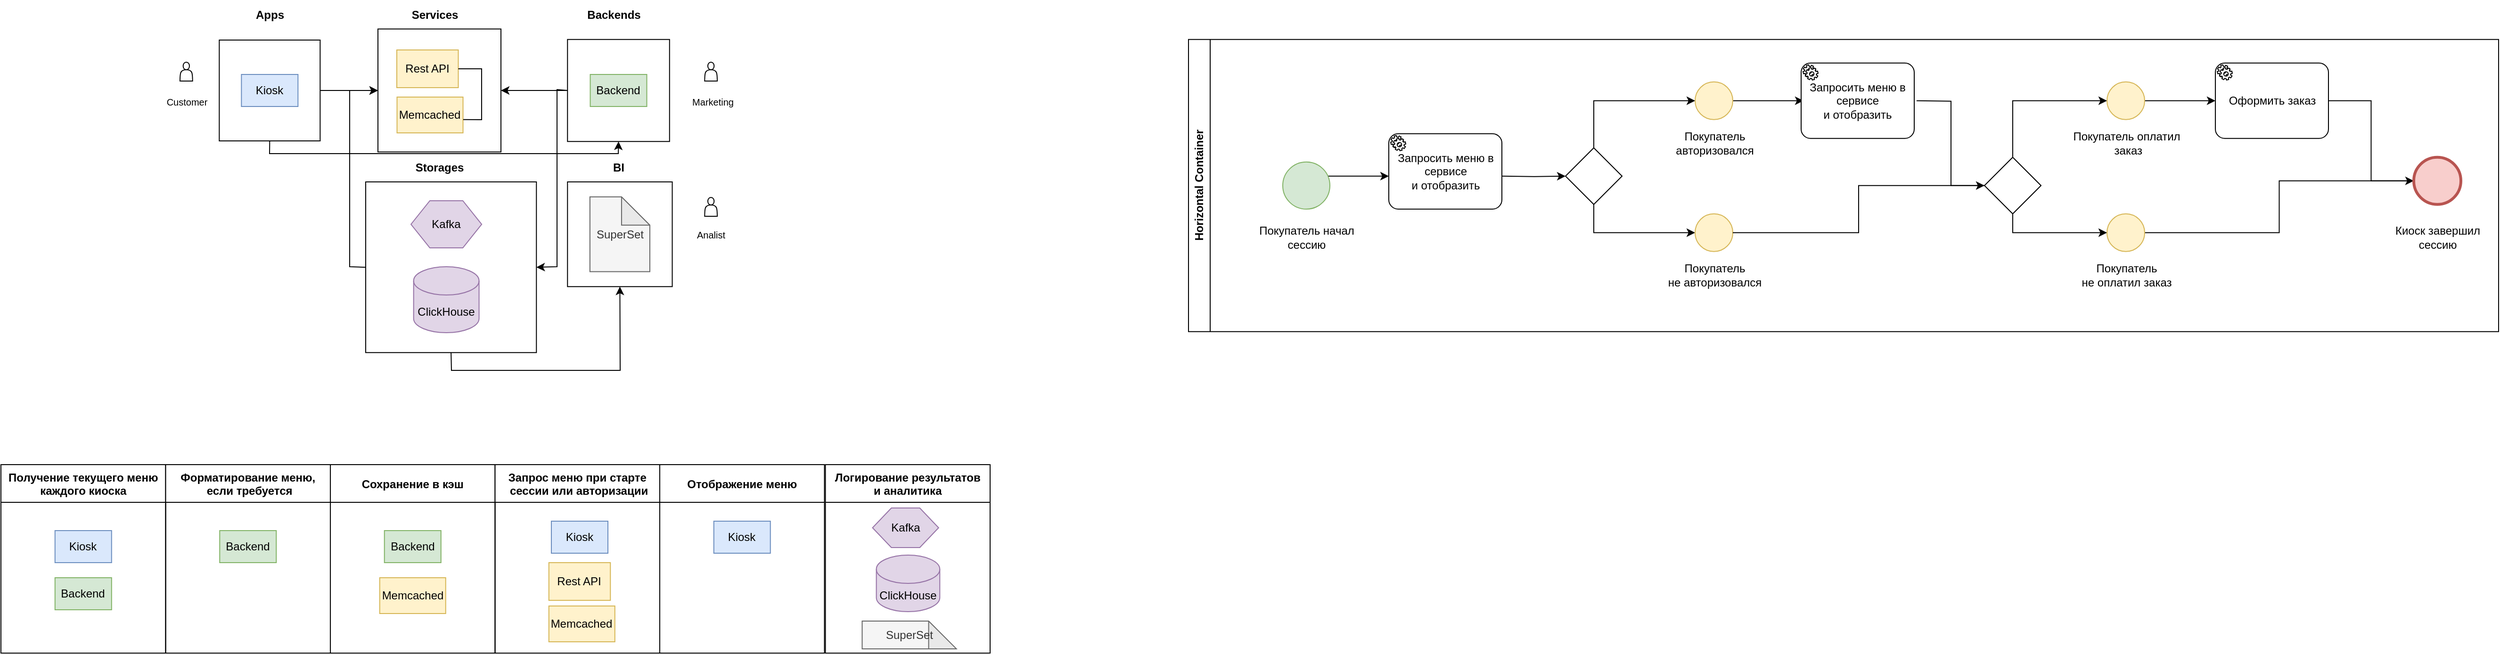 <mxfile version="22.0.8" type="github">
  <diagram name="Страница — 1" id="uuPunn66r2rukF14f9i6">
    <mxGraphModel dx="2261" dy="758" grid="1" gridSize="10" guides="1" tooltips="1" connect="1" arrows="1" fold="1" page="1" pageScale="1" pageWidth="827" pageHeight="1169" math="0" shadow="0">
      <root>
        <mxCell id="0" />
        <mxCell id="1" parent="0" />
        <mxCell id="czhev17gwFyfPBeKOFzl-35" value="" style="whiteSpace=wrap;html=1;aspect=fixed;fillColor=none;" parent="1" vertex="1">
          <mxGeometry x="237" y="260" width="181.13" height="181.13" as="geometry" />
        </mxCell>
        <mxCell id="czhev17gwFyfPBeKOFzl-47" value="" style="whiteSpace=wrap;html=1;aspect=fixed;fillColor=none;" parent="1" vertex="1">
          <mxGeometry x="451.13" y="260" width="111.13" height="111.13" as="geometry" />
        </mxCell>
        <mxCell id="czhev17gwFyfPBeKOFzl-18" value="" style="whiteSpace=wrap;html=1;aspect=fixed;fillColor=none;" parent="1" vertex="1">
          <mxGeometry x="250" y="97.75" width="130.5" height="130.5" as="geometry" />
        </mxCell>
        <mxCell id="czhev17gwFyfPBeKOFzl-29" style="edgeStyle=orthogonalEdgeStyle;rounded=0;orthogonalLoop=1;jettySize=auto;html=1;entryX=0;entryY=0.5;entryDx=0;entryDy=0;" parent="1" source="czhev17gwFyfPBeKOFzl-17" target="czhev17gwFyfPBeKOFzl-18" edge="1">
          <mxGeometry relative="1" as="geometry" />
        </mxCell>
        <mxCell id="czhev17gwFyfPBeKOFzl-17" value="" style="whiteSpace=wrap;html=1;aspect=fixed;fillColor=none;" parent="1" vertex="1">
          <mxGeometry x="81.66" y="109.5" width="107" height="107" as="geometry" />
        </mxCell>
        <mxCell id="2" value="Kiosk" style="whiteSpace=wrap;strokeWidth=1;fillColor=#dae8fc;strokeColor=#6c8ebf;" parent="1" vertex="1">
          <mxGeometry x="105.16" y="146" width="60" height="34" as="geometry" />
        </mxCell>
        <mxCell id="czhev17gwFyfPBeKOFzl-12" value="Rest API" style="rounded=0;whiteSpace=wrap;html=1;fillColor=#fff2cc;strokeColor=#d6b656;" parent="1" vertex="1">
          <mxGeometry x="270" y="120" width="65.25" height="40" as="geometry" />
        </mxCell>
        <mxCell id="czhev17gwFyfPBeKOFzl-14" value="Memcached" style="rounded=0;whiteSpace=wrap;html=1;fillColor=#fff2cc;strokeColor=#d6b656;" parent="1" vertex="1">
          <mxGeometry x="270.25" y="170" width="70" height="38" as="geometry" />
        </mxCell>
        <mxCell id="czhev17gwFyfPBeKOFzl-16" value="&lt;font style=&quot;font-size: 10px;&quot;&gt;Customer&lt;/font&gt;" style="text;html=1;align=center;verticalAlign=middle;resizable=0;points=[];autosize=1;strokeColor=none;fillColor=none;" parent="1" vertex="1">
          <mxGeometry x="11.66" y="160" width="70" height="30" as="geometry" />
        </mxCell>
        <mxCell id="czhev17gwFyfPBeKOFzl-19" value="" style="shape=actor;whiteSpace=wrap;html=1;" parent="1" vertex="1">
          <mxGeometry x="39.99" y="133" width="13.33" height="20" as="geometry" />
        </mxCell>
        <mxCell id="czhev17gwFyfPBeKOFzl-30" value="" style="endArrow=none;html=1;rounded=0;exitX=1.003;exitY=0.628;exitDx=0;exitDy=0;exitPerimeter=0;" parent="1" source="czhev17gwFyfPBeKOFzl-14" target="czhev17gwFyfPBeKOFzl-12" edge="1">
          <mxGeometry width="50" height="50" relative="1" as="geometry">
            <mxPoint x="380" y="240" as="sourcePoint" />
            <mxPoint x="430" y="190" as="targetPoint" />
            <Array as="points">
              <mxPoint x="360" y="194" />
              <mxPoint x="360" y="140" />
            </Array>
          </mxGeometry>
        </mxCell>
        <mxCell id="czhev17gwFyfPBeKOFzl-34" value="" style="edgeStyle=orthogonalEdgeStyle;rounded=0;orthogonalLoop=1;jettySize=auto;html=1;entryX=1;entryY=0.5;entryDx=0;entryDy=0;" parent="1" source="czhev17gwFyfPBeKOFzl-31" target="czhev17gwFyfPBeKOFzl-18" edge="1">
          <mxGeometry relative="1" as="geometry" />
        </mxCell>
        <mxCell id="czhev17gwFyfPBeKOFzl-31" value="" style="whiteSpace=wrap;html=1;aspect=fixed;fillColor=none;" parent="1" vertex="1">
          <mxGeometry x="451.13" y="108.88" width="108.25" height="108.25" as="geometry" />
        </mxCell>
        <mxCell id="czhev17gwFyfPBeKOFzl-32" value="Backend" style="whiteSpace=wrap;strokeWidth=1;fillColor=#d5e8d4;strokeColor=#82b366;" parent="1" vertex="1">
          <mxGeometry x="475.25" y="146" width="60" height="34" as="geometry" />
        </mxCell>
        <mxCell id="czhev17gwFyfPBeKOFzl-33" value="&lt;span style=&quot;font-size: 10px;&quot;&gt;Marketing&lt;/span&gt;" style="text;html=1;align=center;verticalAlign=middle;resizable=0;points=[];autosize=1;strokeColor=none;fillColor=none;" parent="1" vertex="1">
          <mxGeometry x="570" y="160" width="70" height="30" as="geometry" />
        </mxCell>
        <mxCell id="czhev17gwFyfPBeKOFzl-36" value="Apps" style="text;html=1;align=center;verticalAlign=middle;resizable=0;points=[];autosize=1;strokeColor=none;fillColor=none;fontStyle=1" parent="1" vertex="1">
          <mxGeometry x="110.16" y="67.75" width="50" height="30" as="geometry" />
        </mxCell>
        <mxCell id="czhev17gwFyfPBeKOFzl-37" value="Services" style="text;html=1;align=center;verticalAlign=middle;resizable=0;points=[];autosize=1;strokeColor=none;fillColor=none;fontStyle=1" parent="1" vertex="1">
          <mxGeometry x="275.25" y="67.75" width="70" height="30" as="geometry" />
        </mxCell>
        <mxCell id="czhev17gwFyfPBeKOFzl-38" value="Backends" style="text;html=1;align=center;verticalAlign=middle;resizable=0;points=[];autosize=1;strokeColor=none;fillColor=none;fontStyle=1" parent="1" vertex="1">
          <mxGeometry x="460.25" y="67.75" width="80" height="30" as="geometry" />
        </mxCell>
        <mxCell id="czhev17gwFyfPBeKOFzl-39" value="Storages" style="text;html=1;align=center;verticalAlign=middle;resizable=0;points=[];autosize=1;strokeColor=none;fillColor=none;fontStyle=1" parent="1" vertex="1">
          <mxGeometry x="280.25" y="230" width="70" height="30" as="geometry" />
        </mxCell>
        <mxCell id="czhev17gwFyfPBeKOFzl-42" value="ClickHouse" style="shape=cylinder3;whiteSpace=wrap;html=1;boundedLbl=1;backgroundOutline=1;size=15;fillColor=#e1d5e7;strokeColor=#9673a6;" parent="1" vertex="1">
          <mxGeometry x="287.85" y="350" width="69.43" height="70" as="geometry" />
        </mxCell>
        <mxCell id="czhev17gwFyfPBeKOFzl-43" value="Kafka" style="shape=hexagon;perimeter=hexagonPerimeter2;whiteSpace=wrap;html=1;fixedSize=1;fillColor=#e1d5e7;strokeColor=#9673a6;" parent="1" vertex="1">
          <mxGeometry x="285.06" y="280" width="75" height="50" as="geometry" />
        </mxCell>
        <mxCell id="czhev17gwFyfPBeKOFzl-44" value="" style="endArrow=classic;html=1;rounded=0;exitX=0;exitY=0.5;exitDx=0;exitDy=0;entryX=1;entryY=0.5;entryDx=0;entryDy=0;" parent="1" source="czhev17gwFyfPBeKOFzl-31" target="czhev17gwFyfPBeKOFzl-35" edge="1">
          <mxGeometry width="50" height="50" relative="1" as="geometry">
            <mxPoint x="380" y="320" as="sourcePoint" />
            <mxPoint x="430" y="270" as="targetPoint" />
            <Array as="points">
              <mxPoint x="440" y="162" />
              <mxPoint x="440" y="350" />
            </Array>
          </mxGeometry>
        </mxCell>
        <mxCell id="czhev17gwFyfPBeKOFzl-45" value="" style="endArrow=classic;html=1;rounded=0;exitX=0;exitY=0.5;exitDx=0;exitDy=0;entryX=0;entryY=0.5;entryDx=0;entryDy=0;" parent="1" source="czhev17gwFyfPBeKOFzl-35" target="czhev17gwFyfPBeKOFzl-18" edge="1">
          <mxGeometry width="50" height="50" relative="1" as="geometry">
            <mxPoint x="380" y="320" as="sourcePoint" />
            <mxPoint x="430" y="270" as="targetPoint" />
            <Array as="points">
              <mxPoint x="220" y="350" />
              <mxPoint x="220" y="163" />
            </Array>
          </mxGeometry>
        </mxCell>
        <mxCell id="czhev17gwFyfPBeKOFzl-48" value="BI" style="text;html=1;align=center;verticalAlign=middle;resizable=0;points=[];autosize=1;strokeColor=none;fillColor=none;fontStyle=1" parent="1" vertex="1">
          <mxGeometry x="485.25" y="230" width="40" height="30" as="geometry" />
        </mxCell>
        <mxCell id="czhev17gwFyfPBeKOFzl-51" value="SuperSet" style="shape=note;whiteSpace=wrap;html=1;backgroundOutline=1;darkOpacity=0.05;fillColor=#f5f5f5;fontColor=#333333;strokeColor=#666666;" parent="1" vertex="1">
          <mxGeometry x="474.92" y="275.84" width="63.55" height="79.44" as="geometry" />
        </mxCell>
        <mxCell id="czhev17gwFyfPBeKOFzl-52" value="" style="shape=actor;whiteSpace=wrap;html=1;" parent="1" vertex="1">
          <mxGeometry x="596.67" y="133" width="13.33" height="20" as="geometry" />
        </mxCell>
        <mxCell id="czhev17gwFyfPBeKOFzl-55" value="" style="endArrow=classic;html=1;rounded=0;exitX=0.5;exitY=1;exitDx=0;exitDy=0;entryX=0.5;entryY=1;entryDx=0;entryDy=0;" parent="1" source="czhev17gwFyfPBeKOFzl-35" target="czhev17gwFyfPBeKOFzl-47" edge="1">
          <mxGeometry width="50" height="50" relative="1" as="geometry">
            <mxPoint x="401.13" y="510" as="sourcePoint" />
            <mxPoint x="451.13" y="460" as="targetPoint" />
            <Array as="points">
              <mxPoint x="328" y="460" />
              <mxPoint x="507" y="460" />
            </Array>
          </mxGeometry>
        </mxCell>
        <mxCell id="czhev17gwFyfPBeKOFzl-56" value="" style="shape=actor;whiteSpace=wrap;html=1;" parent="1" vertex="1">
          <mxGeometry x="596.67" y="276.5" width="13.33" height="20" as="geometry" />
        </mxCell>
        <mxCell id="czhev17gwFyfPBeKOFzl-57" value="&lt;span style=&quot;font-size: 10px;&quot;&gt;Analist&lt;/span&gt;" style="text;html=1;align=center;verticalAlign=middle;resizable=0;points=[];autosize=1;strokeColor=none;fillColor=none;" parent="1" vertex="1">
          <mxGeometry x="578.34" y="300.56" width="50" height="30" as="geometry" />
        </mxCell>
        <mxCell id="czhev17gwFyfPBeKOFzl-58" value="Получение текущего меню &#xa;каждого киоска" style="swimlane;startSize=40;" parent="1" vertex="1">
          <mxGeometry x="-150" y="560" width="174.75" height="200" as="geometry" />
        </mxCell>
        <mxCell id="czhev17gwFyfPBeKOFzl-66" value="Kiosk" style="whiteSpace=wrap;strokeWidth=1;fillColor=#dae8fc;strokeColor=#6c8ebf;" parent="czhev17gwFyfPBeKOFzl-58" vertex="1">
          <mxGeometry x="57.38" y="70" width="60" height="34" as="geometry" />
        </mxCell>
        <mxCell id="czhev17gwFyfPBeKOFzl-69" value="Backend" style="whiteSpace=wrap;strokeWidth=1;fillColor=#d5e8d4;strokeColor=#82b366;" parent="czhev17gwFyfPBeKOFzl-58" vertex="1">
          <mxGeometry x="57.38" y="120" width="60" height="34" as="geometry" />
        </mxCell>
        <mxCell id="czhev17gwFyfPBeKOFzl-59" value="Форматирование меню,&#xa; если требуется" style="swimlane;startSize=40;" parent="1" vertex="1">
          <mxGeometry x="24.75" y="560" width="174.75" height="200" as="geometry" />
        </mxCell>
        <mxCell id="czhev17gwFyfPBeKOFzl-73" value="Backend" style="whiteSpace=wrap;strokeWidth=1;fillColor=#d5e8d4;strokeColor=#82b366;" parent="czhev17gwFyfPBeKOFzl-59" vertex="1">
          <mxGeometry x="57.37" y="70" width="60" height="34" as="geometry" />
        </mxCell>
        <mxCell id="czhev17gwFyfPBeKOFzl-60" value="Сохранение в кэш" style="swimlane;startSize=40;" parent="1" vertex="1">
          <mxGeometry x="199.5" y="560" width="174.75" height="200" as="geometry" />
        </mxCell>
        <mxCell id="czhev17gwFyfPBeKOFzl-74" value="Backend" style="whiteSpace=wrap;strokeWidth=1;fillColor=#d5e8d4;strokeColor=#82b366;" parent="czhev17gwFyfPBeKOFzl-60" vertex="1">
          <mxGeometry x="57.37" y="70" width="60" height="34" as="geometry" />
        </mxCell>
        <mxCell id="czhev17gwFyfPBeKOFzl-79" value="Memcached" style="rounded=0;whiteSpace=wrap;html=1;fillColor=#fff2cc;strokeColor=#d6b656;" parent="czhev17gwFyfPBeKOFzl-60" vertex="1">
          <mxGeometry x="52.37" y="120" width="70" height="38" as="geometry" />
        </mxCell>
        <mxCell id="czhev17gwFyfPBeKOFzl-61" value="Запрос меню при старте&#xa; сессии или авторизации" style="swimlane;startSize=40;" parent="1" vertex="1">
          <mxGeometry x="374.25" y="560" width="174.75" height="200" as="geometry" />
        </mxCell>
        <mxCell id="czhev17gwFyfPBeKOFzl-84" value="Kiosk" style="whiteSpace=wrap;strokeWidth=1;fillColor=#dae8fc;strokeColor=#6c8ebf;" parent="czhev17gwFyfPBeKOFzl-61" vertex="1">
          <mxGeometry x="59.75" y="60" width="60" height="34" as="geometry" />
        </mxCell>
        <mxCell id="czhev17gwFyfPBeKOFzl-87" value="Rest API" style="rounded=0;whiteSpace=wrap;html=1;fillColor=#fff2cc;strokeColor=#d6b656;" parent="czhev17gwFyfPBeKOFzl-61" vertex="1">
          <mxGeometry x="57.12" y="104" width="65.25" height="40" as="geometry" />
        </mxCell>
        <mxCell id="czhev17gwFyfPBeKOFzl-88" value="Memcached" style="rounded=0;whiteSpace=wrap;html=1;fillColor=#fff2cc;strokeColor=#d6b656;" parent="czhev17gwFyfPBeKOFzl-61" vertex="1">
          <mxGeometry x="57.12" y="150" width="70" height="38" as="geometry" />
        </mxCell>
        <mxCell id="czhev17gwFyfPBeKOFzl-63" value="" style="endArrow=classic;html=1;rounded=0;exitX=0.5;exitY=1;exitDx=0;exitDy=0;entryX=0.5;entryY=1;entryDx=0;entryDy=0;" parent="1" source="czhev17gwFyfPBeKOFzl-17" target="czhev17gwFyfPBeKOFzl-31" edge="1">
          <mxGeometry width="50" height="50" relative="1" as="geometry">
            <mxPoint x="340" y="250" as="sourcePoint" />
            <mxPoint x="390" y="200" as="targetPoint" />
            <Array as="points">
              <mxPoint x="135" y="230" />
              <mxPoint x="505" y="230" />
            </Array>
          </mxGeometry>
        </mxCell>
        <mxCell id="czhev17gwFyfPBeKOFzl-64" value="Отображение меню" style="swimlane;startSize=40;" parent="1" vertex="1">
          <mxGeometry x="549" y="560" width="174.75" height="200" as="geometry" />
        </mxCell>
        <mxCell id="czhev17gwFyfPBeKOFzl-89" value="Kiosk" style="whiteSpace=wrap;strokeWidth=1;fillColor=#dae8fc;strokeColor=#6c8ebf;" parent="czhev17gwFyfPBeKOFzl-64" vertex="1">
          <mxGeometry x="57.37" y="60" width="60" height="34" as="geometry" />
        </mxCell>
        <mxCell id="czhev17gwFyfPBeKOFzl-65" value="Логирование результатов&#xa;и аналитика" style="swimlane;startSize=40;" parent="1" vertex="1">
          <mxGeometry x="724.75" y="560" width="174.75" height="200" as="geometry" />
        </mxCell>
        <mxCell id="czhev17gwFyfPBeKOFzl-90" value="Kafka" style="shape=hexagon;perimeter=hexagonPerimeter2;whiteSpace=wrap;html=1;fixedSize=1;fillColor=#e1d5e7;strokeColor=#9673a6;" parent="czhev17gwFyfPBeKOFzl-65" vertex="1">
          <mxGeometry x="50" y="46" width="70.12" height="42" as="geometry" />
        </mxCell>
        <mxCell id="czhev17gwFyfPBeKOFzl-91" value="ClickHouse" style="shape=cylinder3;whiteSpace=wrap;html=1;boundedLbl=1;backgroundOutline=1;size=15;fillColor=#e1d5e7;strokeColor=#9673a6;" parent="czhev17gwFyfPBeKOFzl-65" vertex="1">
          <mxGeometry x="54.06" y="96" width="67.33" height="60" as="geometry" />
        </mxCell>
        <mxCell id="czhev17gwFyfPBeKOFzl-92" value="SuperSet" style="shape=note;whiteSpace=wrap;html=1;backgroundOutline=1;darkOpacity=0.05;fillColor=#f5f5f5;fontColor=#333333;strokeColor=#666666;" parent="czhev17gwFyfPBeKOFzl-65" vertex="1">
          <mxGeometry x="39" y="166" width="100" height="29.44" as="geometry" />
        </mxCell>
        <mxCell id="z2-GsUIgdhguDz1_iUZ3-9" value="Horizontal Container" style="swimlane;horizontal=0;whiteSpace=wrap;html=1;" vertex="1" parent="1">
          <mxGeometry x="1110" y="108.88" width="1390" height="310" as="geometry" />
        </mxCell>
        <mxCell id="z2-GsUIgdhguDz1_iUZ3-30" style="edgeStyle=orthogonalEdgeStyle;rounded=0;orthogonalLoop=1;jettySize=auto;html=1;" edge="1" parent="z2-GsUIgdhguDz1_iUZ3-9" source="z2-GsUIgdhguDz1_iUZ3-11">
          <mxGeometry relative="1" as="geometry">
            <mxPoint x="652.5" y="65" as="targetPoint" />
          </mxGeometry>
        </mxCell>
        <mxCell id="z2-GsUIgdhguDz1_iUZ3-11" value="" style="ellipse;whiteSpace=wrap;html=1;aspect=fixed;fillColor=#fff2cc;strokeColor=#d6b656;" vertex="1" parent="z2-GsUIgdhguDz1_iUZ3-9">
          <mxGeometry x="537.5" y="45" width="40" height="40" as="geometry" />
        </mxCell>
        <mxCell id="z2-GsUIgdhguDz1_iUZ3-12" value="Покупатель &lt;br&gt;авторизовался" style="text;html=1;align=center;verticalAlign=middle;resizable=0;points=[];autosize=1;strokeColor=none;fillColor=none;" vertex="1" parent="z2-GsUIgdhguDz1_iUZ3-9">
          <mxGeometry x="502.5" y="90.0" width="110" height="40" as="geometry" />
        </mxCell>
        <mxCell id="z2-GsUIgdhguDz1_iUZ3-28" style="edgeStyle=orthogonalEdgeStyle;rounded=0;orthogonalLoop=1;jettySize=auto;html=1;exitX=0.5;exitY=0;exitDx=0;exitDy=0;entryX=0;entryY=0.5;entryDx=0;entryDy=0;" edge="1" parent="z2-GsUIgdhguDz1_iUZ3-9" source="z2-GsUIgdhguDz1_iUZ3-13" target="z2-GsUIgdhguDz1_iUZ3-11">
          <mxGeometry relative="1" as="geometry" />
        </mxCell>
        <mxCell id="z2-GsUIgdhguDz1_iUZ3-51" style="edgeStyle=orthogonalEdgeStyle;rounded=0;orthogonalLoop=1;jettySize=auto;html=1;entryX=0;entryY=0.5;entryDx=0;entryDy=0;exitX=0.5;exitY=1;exitDx=0;exitDy=0;" edge="1" parent="z2-GsUIgdhguDz1_iUZ3-9" source="z2-GsUIgdhguDz1_iUZ3-13" target="z2-GsUIgdhguDz1_iUZ3-17">
          <mxGeometry relative="1" as="geometry" />
        </mxCell>
        <mxCell id="z2-GsUIgdhguDz1_iUZ3-13" value="" style="rhombus;whiteSpace=wrap;html=1;" vertex="1" parent="z2-GsUIgdhguDz1_iUZ3-9">
          <mxGeometry x="400" y="115" width="60" height="60" as="geometry" />
        </mxCell>
        <mxCell id="z2-GsUIgdhguDz1_iUZ3-26" style="edgeStyle=orthogonalEdgeStyle;rounded=0;orthogonalLoop=1;jettySize=auto;html=1;entryX=0;entryY=0.5;entryDx=0;entryDy=0;" edge="1" parent="z2-GsUIgdhguDz1_iUZ3-9">
          <mxGeometry relative="1" as="geometry">
            <mxPoint x="142.5" y="145.02" as="sourcePoint" />
            <mxPoint x="212.5" y="145" as="targetPoint" />
          </mxGeometry>
        </mxCell>
        <mxCell id="z2-GsUIgdhguDz1_iUZ3-3" value="Покупатель начал &lt;br&gt;сессию" style="text;html=1;align=center;verticalAlign=middle;resizable=0;points=[];autosize=1;strokeColor=none;fillColor=none;" vertex="1" parent="z2-GsUIgdhguDz1_iUZ3-9">
          <mxGeometry x="65" y="190" width="120" height="40" as="geometry" />
        </mxCell>
        <mxCell id="z2-GsUIgdhguDz1_iUZ3-27" style="edgeStyle=orthogonalEdgeStyle;rounded=0;orthogonalLoop=1;jettySize=auto;html=1;entryX=0;entryY=0.5;entryDx=0;entryDy=0;" edge="1" parent="z2-GsUIgdhguDz1_iUZ3-9" target="z2-GsUIgdhguDz1_iUZ3-13">
          <mxGeometry relative="1" as="geometry">
            <mxPoint x="332.5" y="145" as="sourcePoint" />
          </mxGeometry>
        </mxCell>
        <mxCell id="z2-GsUIgdhguDz1_iUZ3-17" value="" style="ellipse;whiteSpace=wrap;html=1;aspect=fixed;fillColor=#fff2cc;strokeColor=#d6b656;" vertex="1" parent="z2-GsUIgdhguDz1_iUZ3-9">
          <mxGeometry x="537.5" y="185" width="40" height="40" as="geometry" />
        </mxCell>
        <mxCell id="z2-GsUIgdhguDz1_iUZ3-18" value="Покупатель &lt;br&gt;не авторизовался" style="text;html=1;align=center;verticalAlign=middle;resizable=0;points=[];autosize=1;strokeColor=none;fillColor=none;" vertex="1" parent="z2-GsUIgdhguDz1_iUZ3-9">
          <mxGeometry x="497.5" y="230" width="120" height="40" as="geometry" />
        </mxCell>
        <mxCell id="z2-GsUIgdhguDz1_iUZ3-31" style="edgeStyle=orthogonalEdgeStyle;rounded=0;orthogonalLoop=1;jettySize=auto;html=1;entryX=0;entryY=0.5;entryDx=0;entryDy=0;" edge="1" parent="z2-GsUIgdhguDz1_iUZ3-9" target="z2-GsUIgdhguDz1_iUZ3-22">
          <mxGeometry relative="1" as="geometry">
            <mxPoint x="772.5" y="65.02" as="sourcePoint" />
          </mxGeometry>
        </mxCell>
        <mxCell id="z2-GsUIgdhguDz1_iUZ3-36" style="edgeStyle=orthogonalEdgeStyle;rounded=0;orthogonalLoop=1;jettySize=auto;html=1;" edge="1" parent="z2-GsUIgdhguDz1_iUZ3-9" source="z2-GsUIgdhguDz1_iUZ3-4" target="z2-GsUIgdhguDz1_iUZ3-25">
          <mxGeometry relative="1" as="geometry" />
        </mxCell>
        <mxCell id="z2-GsUIgdhguDz1_iUZ3-4" value="" style="ellipse;whiteSpace=wrap;html=1;aspect=fixed;fillColor=#fff2cc;strokeColor=#d6b656;" vertex="1" parent="z2-GsUIgdhguDz1_iUZ3-9">
          <mxGeometry x="974.5" y="45" width="40" height="40" as="geometry" />
        </mxCell>
        <mxCell id="z2-GsUIgdhguDz1_iUZ3-16" value="Покупатель оплатил&lt;br&gt;&amp;nbsp;заказ" style="text;html=1;align=center;verticalAlign=middle;resizable=0;points=[];autosize=1;strokeColor=none;fillColor=none;" vertex="1" parent="z2-GsUIgdhguDz1_iUZ3-9">
          <mxGeometry x="924.5" y="90.0" width="140" height="40" as="geometry" />
        </mxCell>
        <mxCell id="z2-GsUIgdhguDz1_iUZ3-38" style="edgeStyle=orthogonalEdgeStyle;rounded=0;orthogonalLoop=1;jettySize=auto;html=1;endArrow=none;endFill=0;entryX=0;entryY=0.5;entryDx=0;entryDy=0;entryPerimeter=0;" edge="1" parent="z2-GsUIgdhguDz1_iUZ3-9" source="z2-GsUIgdhguDz1_iUZ3-20" target="z2-GsUIgdhguDz1_iUZ3-42">
          <mxGeometry relative="1" as="geometry">
            <mxPoint x="1250" y="151.12" as="targetPoint" />
          </mxGeometry>
        </mxCell>
        <mxCell id="z2-GsUIgdhguDz1_iUZ3-20" value="" style="ellipse;whiteSpace=wrap;html=1;aspect=fixed;fillColor=#fff2cc;strokeColor=#d6b656;" vertex="1" parent="z2-GsUIgdhguDz1_iUZ3-9">
          <mxGeometry x="974.5" y="185" width="40" height="40" as="geometry" />
        </mxCell>
        <mxCell id="z2-GsUIgdhguDz1_iUZ3-21" value="Покупатель &lt;br&gt;не оплатил заказ" style="text;html=1;align=center;verticalAlign=middle;resizable=0;points=[];autosize=1;strokeColor=none;fillColor=none;" vertex="1" parent="z2-GsUIgdhguDz1_iUZ3-9">
          <mxGeometry x="934.5" y="230" width="120" height="40" as="geometry" />
        </mxCell>
        <mxCell id="z2-GsUIgdhguDz1_iUZ3-34" style="edgeStyle=orthogonalEdgeStyle;rounded=0;orthogonalLoop=1;jettySize=auto;html=1;entryX=0;entryY=0.5;entryDx=0;entryDy=0;exitX=0.5;exitY=0;exitDx=0;exitDy=0;" edge="1" parent="z2-GsUIgdhguDz1_iUZ3-9" source="z2-GsUIgdhguDz1_iUZ3-22" target="z2-GsUIgdhguDz1_iUZ3-4">
          <mxGeometry relative="1" as="geometry" />
        </mxCell>
        <mxCell id="z2-GsUIgdhguDz1_iUZ3-35" style="edgeStyle=orthogonalEdgeStyle;rounded=0;orthogonalLoop=1;jettySize=auto;html=1;entryX=0;entryY=0.5;entryDx=0;entryDy=0;exitX=0.5;exitY=1;exitDx=0;exitDy=0;" edge="1" parent="z2-GsUIgdhguDz1_iUZ3-9" source="z2-GsUIgdhguDz1_iUZ3-22" target="z2-GsUIgdhguDz1_iUZ3-20">
          <mxGeometry relative="1" as="geometry" />
        </mxCell>
        <mxCell id="z2-GsUIgdhguDz1_iUZ3-22" value="" style="rhombus;whiteSpace=wrap;html=1;" vertex="1" parent="z2-GsUIgdhguDz1_iUZ3-9">
          <mxGeometry x="844.5" y="125" width="60" height="60" as="geometry" />
        </mxCell>
        <mxCell id="z2-GsUIgdhguDz1_iUZ3-7" value="Киоск завершил &lt;br&gt;сессию" style="text;html=1;align=center;verticalAlign=middle;resizable=0;points=[];autosize=1;strokeColor=none;fillColor=none;" vertex="1" parent="z2-GsUIgdhguDz1_iUZ3-9">
          <mxGeometry x="1270" y="190" width="110" height="40" as="geometry" />
        </mxCell>
        <mxCell id="z2-GsUIgdhguDz1_iUZ3-37" style="edgeStyle=orthogonalEdgeStyle;rounded=0;orthogonalLoop=1;jettySize=auto;html=1;entryX=0;entryY=0.5;entryDx=0;entryDy=0;entryPerimeter=0;" edge="1" parent="z2-GsUIgdhguDz1_iUZ3-9" source="z2-GsUIgdhguDz1_iUZ3-25" target="z2-GsUIgdhguDz1_iUZ3-42">
          <mxGeometry relative="1" as="geometry">
            <mxPoint x="1290" y="150" as="targetPoint" />
          </mxGeometry>
        </mxCell>
        <mxCell id="z2-GsUIgdhguDz1_iUZ3-25" value="Оформить заказ" style="rounded=1;whiteSpace=wrap;html=1;" vertex="1" parent="z2-GsUIgdhguDz1_iUZ3-9">
          <mxGeometry x="1089.5" y="35" width="120" height="60" as="geometry" />
        </mxCell>
        <mxCell id="z2-GsUIgdhguDz1_iUZ3-40" value="Запросить меню в сервисе&lt;br style=&quot;border-color: var(--border-color);&quot;&gt;и отобразить" style="points=[[0.25,0,0],[0.5,0,0],[0.75,0,0],[1,0.25,0],[1,0.5,0],[1,0.75,0],[0.75,1,0],[0.5,1,0],[0.25,1,0],[0,0.75,0],[0,0.5,0],[0,0.25,0]];shape=mxgraph.bpmn.task;whiteSpace=wrap;rectStyle=rounded;size=10;html=1;container=1;expand=0;collapsible=0;taskMarker=service;" vertex="1" parent="z2-GsUIgdhguDz1_iUZ3-9">
          <mxGeometry x="212.5" y="100" width="120" height="80" as="geometry" />
        </mxCell>
        <mxCell id="z2-GsUIgdhguDz1_iUZ3-41" value="Запросить меню в сервисе&lt;br style=&quot;border-color: var(--border-color);&quot;&gt;и отобразить" style="points=[[0.25,0,0],[0.5,0,0],[0.75,0,0],[1,0.25,0],[1,0.5,0],[1,0.75,0],[0.75,1,0],[0.5,1,0],[0.25,1,0],[0,0.75,0],[0,0.5,0],[0,0.25,0]];shape=mxgraph.bpmn.task;whiteSpace=wrap;rectStyle=rounded;size=10;html=1;container=1;expand=0;collapsible=0;taskMarker=service;" vertex="1" parent="z2-GsUIgdhguDz1_iUZ3-9">
          <mxGeometry x="650" y="25" width="120" height="80" as="geometry" />
        </mxCell>
        <mxCell id="z2-GsUIgdhguDz1_iUZ3-42" value="" style="points=[[0.145,0.145,0],[0.5,0,0],[0.855,0.145,0],[1,0.5,0],[0.855,0.855,0],[0.5,1,0],[0.145,0.855,0],[0,0.5,0]];shape=mxgraph.bpmn.event;html=1;verticalLabelPosition=bottom;labelBackgroundColor=#ffffff;verticalAlign=top;align=center;perimeter=ellipsePerimeter;outlineConnect=0;aspect=fixed;outline=end;symbol=terminate2;fillColor=#f8cecc;strokeColor=#b85450;" vertex="1" parent="z2-GsUIgdhguDz1_iUZ3-9">
          <mxGeometry x="1300" y="125" width="50" height="50" as="geometry" />
        </mxCell>
        <mxCell id="z2-GsUIgdhguDz1_iUZ3-45" value="" style="points=[[0.145,0.145,0],[0.5,0,0],[0.855,0.145,0],[1,0.5,0],[0.855,0.855,0],[0.5,1,0],[0.145,0.855,0],[0,0.5,0]];shape=mxgraph.bpmn.event;html=1;verticalLabelPosition=bottom;labelBackgroundColor=#ffffff;verticalAlign=top;align=center;perimeter=ellipsePerimeter;outlineConnect=0;aspect=fixed;outline=standard;symbol=general;fillColor=#d5e8d4;strokeColor=#82b366;" vertex="1" parent="z2-GsUIgdhguDz1_iUZ3-9">
          <mxGeometry x="100" y="130" width="50" height="50" as="geometry" />
        </mxCell>
        <mxCell id="z2-GsUIgdhguDz1_iUZ3-39" style="edgeStyle=orthogonalEdgeStyle;rounded=0;orthogonalLoop=1;jettySize=auto;html=1;endArrow=none;endFill=0;entryX=0;entryY=0.5;entryDx=0;entryDy=0;" edge="1" parent="z2-GsUIgdhguDz1_iUZ3-9" source="z2-GsUIgdhguDz1_iUZ3-17" target="z2-GsUIgdhguDz1_iUZ3-22">
          <mxGeometry relative="1" as="geometry">
            <mxPoint x="810" y="166.12" as="targetPoint" />
          </mxGeometry>
        </mxCell>
        <mxCell id="z2-GsUIgdhguDz1_iUZ3-49" value="Оформить заказ" style="points=[[0.25,0,0],[0.5,0,0],[0.75,0,0],[1,0.25,0],[1,0.5,0],[1,0.75,0],[0.75,1,0],[0.5,1,0],[0.25,1,0],[0,0.75,0],[0,0.5,0],[0,0.25,0]];shape=mxgraph.bpmn.task;whiteSpace=wrap;rectStyle=rounded;size=10;html=1;container=1;expand=0;collapsible=0;taskMarker=service;" vertex="1" parent="z2-GsUIgdhguDz1_iUZ3-9">
          <mxGeometry x="1089.5" y="25" width="120" height="80" as="geometry" />
        </mxCell>
      </root>
    </mxGraphModel>
  </diagram>
</mxfile>
